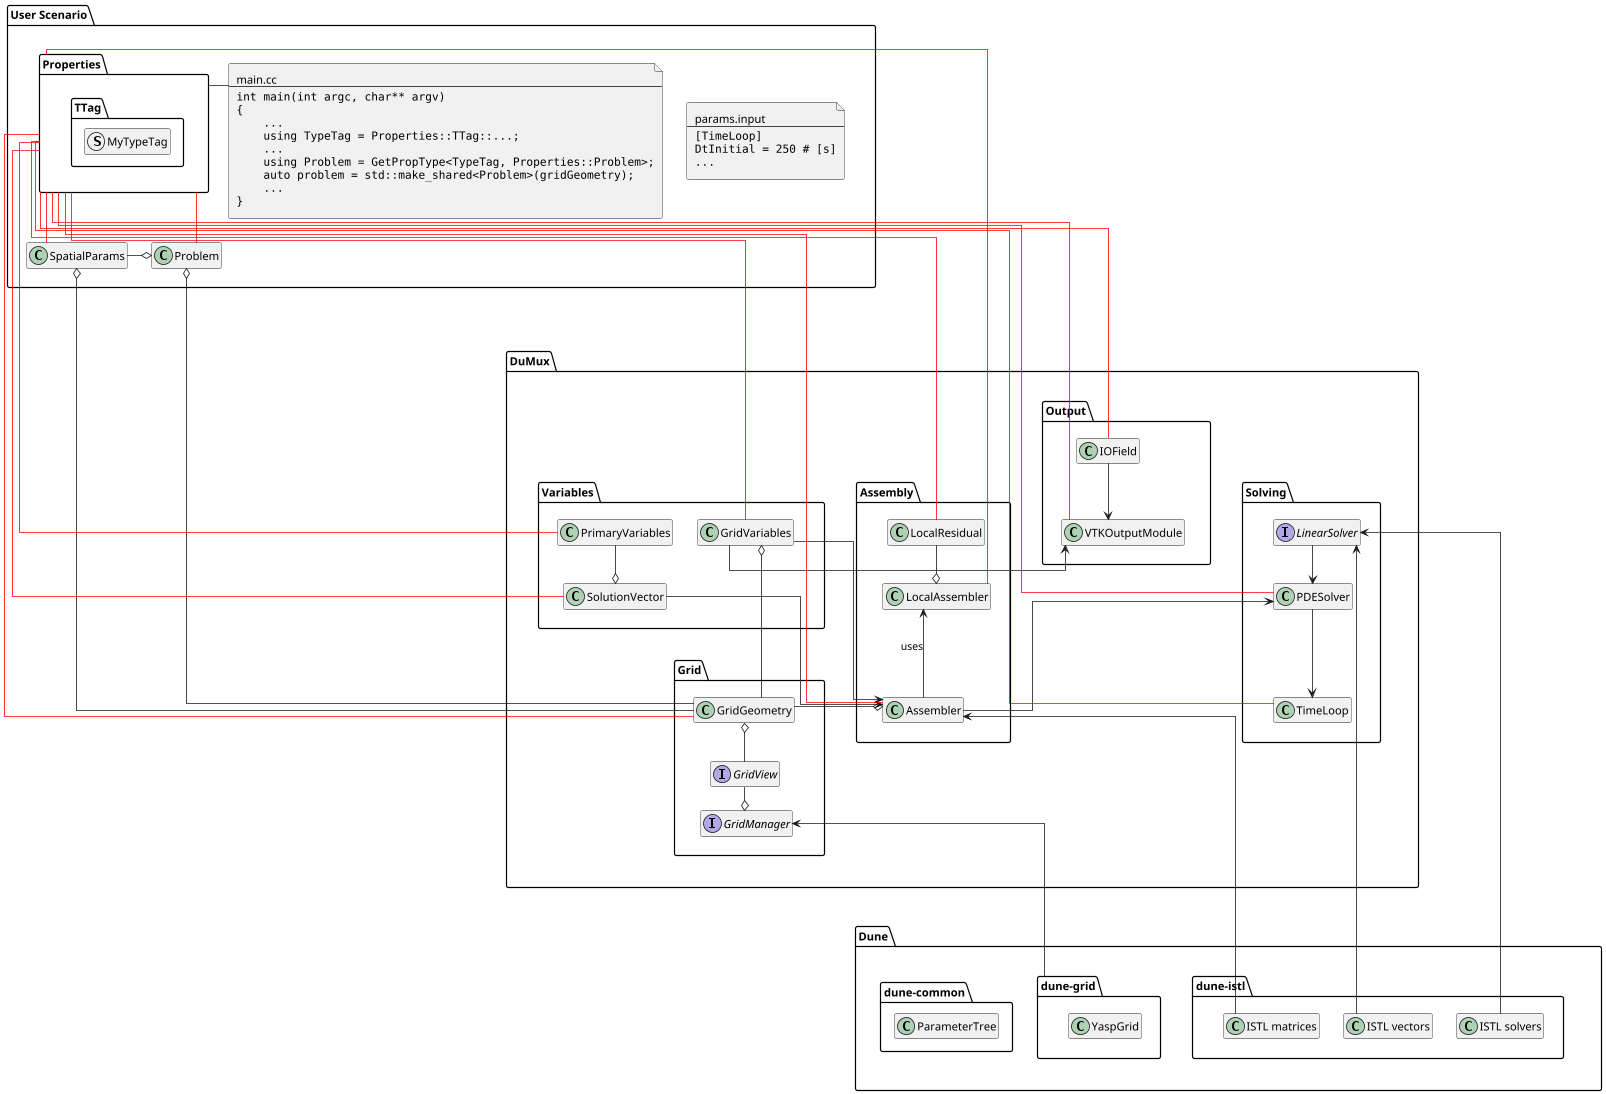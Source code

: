 @startuml
scale 0.8
top to bottom direction
hide empty members
set separator none
skinparam lineType ortho
skinparam nodesep 30
skinparam ranksep 30

package "User Scenario" {
        class Problem{}
        class SpatialParams{}
        file params as "
            params.input
            ----
            <code>
            [TimeLoop]
            DtInitial = 250 # [s]
            ...
            </code>
        "
        file main as "
            main.cc
            ----
            <code>
            int main(int argc, char** argv)
            {
                ...
                using TypeTag = Properties::TTag::...;
                ...
                using Problem = GetPropType<TypeTag, Properties::Problem>;
                auto problem = std::make_shared<Problem>(gridGeometry);
                ...
            }
            </code>
        "
    package "Properties" {
        package "TTag" {
            struct MyTypeTag{}
        }
    }
}
package "Dune" {
    package "dune-istl" {
class "ISTL solvers"
class "ISTL matrices"
class "ISTL vectors"
}
    package "dune-grid" {
class "YaspGrid"
}
package "dune-common" {
class "ParameterTree" {}
}
}
package "DuMux" {
    package "Grid" {
       interface GridManager{}
       interface GridView{}
       class GridGeometry{}
    }
    package "Variables" {
       class GridVariables{}
       class PrimaryVariables{}
       class SolutionVector{}
    }
    package "Assembly" [[./../html/group___assembly.html]] {
        class Assembler{}
        class LocalAssembler{}
        class LocalResidual{}

    }
    package "Solving" {
        class PDESolver [[./../html/group___nonlinear.html]] {}
        interface LinearSolver [[./../html/group___linear.html]] {}
        class TimeLoop{}
    }
    package "Output" {
        class IOField{}
        class VTKOutputModule
    }
}

"Dune" -[hidden]u------ "DuMux"
"DuMux" -[hidden]u----"User Scenario"
"DuMux" -[hidden]u----- "User Scenario"
"dune-grid" -[hidden]r---- "dune-istl"
"ISTL solvers" -[hidden]r---- "ISTL matrices"
"ISTL matrices" -[hidden]r---- "ISTL vectors"
"ISTL vectors" -[hidden]r---- "ParameterTree"
"YaspGrid" -[hidden]r---- "ISTL matrices"
"Output" -[hidden]r---- "Solving"
"Solving" -[hidden]r---- "Assembly"
"Assembly" -[hidden]r---- "Variables"
"Assembly" -[hidden]r---- "Variables"
"Variables" -[hidden]r---- "Grid"
"Variables" -[hidden]d---- "ISTL vectors"
LinearSolver <-d- "ISTL solvers"
Assembler <-d- "ISTL matrices"
LinearSolver <-d- "ISTL vectors"
 "dune-grid" -u--> GridManager
GridManager o-u- GridView
GridView -u-o GridGeometry
GridGeometry -u-o Problem
GridGeometry -u-o SpatialParams
GridGeometry -l-o GridVariables
GridGeometry -l-o Assembler
LinearSolver -d-> PDESolver
LocalResidual -d-o LocalAssembler
LocalAssembler <-d- Assembler: uses
GridVariables -l-> VTKOutputModule
PrimaryVariables -d-o SolutionVector
IOField --> VTKOutputModule
Assembler --> PDESolver
PDESolver --> TimeLoop
SolutionVector --> Assembler
GridVariables --> Assembler
SpatialParams -r-o Problem
main -l- Properties
"Output" -[hidden]r- "Solving"
"Solving" -[hidden]r- "Assembly"
"Assembly" -[hidden]r- "Variables"
"Variables" -[hidden]r- "Grid"
Properties -[#red]- GridGeometry
Properties -[#red]d- GridVariables
Properties -[#red]r- PrimaryVariables
Properties -[#red]- SolutionVector
Properties -[#red]- Assembler
Properties -[#red]- LocalAssembler
Properties -[#red]- LocalResidual
Properties -[#red]- PDESolver
Properties -[#red]- TimeLoop
Properties -[#red]- IOField
Properties -[#red]- VTKOutputModule
Properties -[#red]- SpatialParams
Properties -[#red] Problem
params -[hidden]d- "Output"



@enduml
